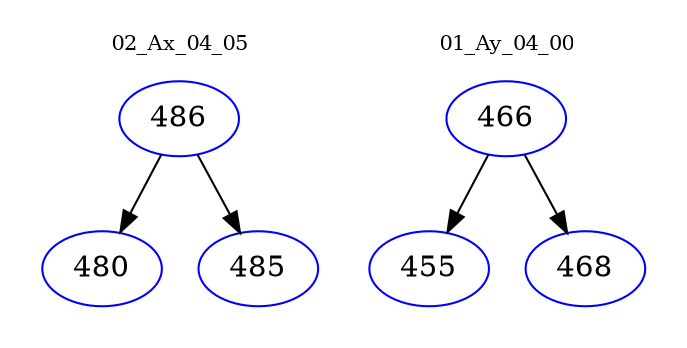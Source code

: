digraph{
subgraph cluster_0 {
color = white
label = "02_Ax_04_05";
fontsize=10;
T0_486 [label="486", color="blue"]
T0_486 -> T0_480 [color="black"]
T0_480 [label="480", color="blue"]
T0_486 -> T0_485 [color="black"]
T0_485 [label="485", color="blue"]
}
subgraph cluster_1 {
color = white
label = "01_Ay_04_00";
fontsize=10;
T1_466 [label="466", color="blue"]
T1_466 -> T1_455 [color="black"]
T1_455 [label="455", color="blue"]
T1_466 -> T1_468 [color="black"]
T1_468 [label="468", color="blue"]
}
}
